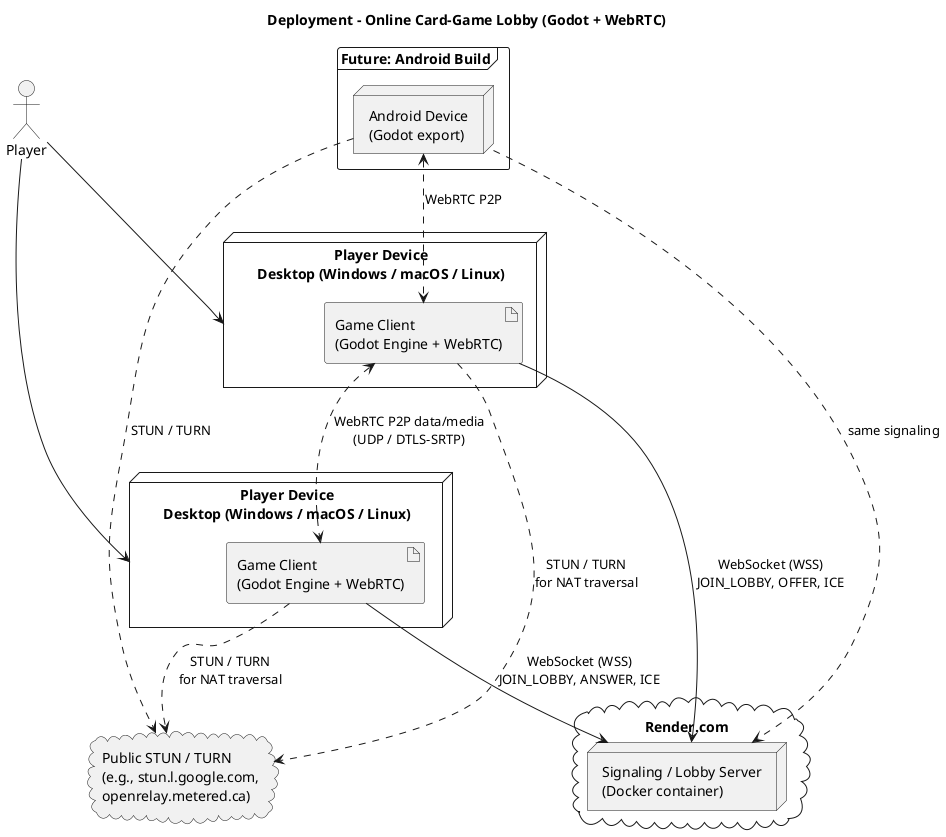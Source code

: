 @startuml
title Deployment – Online Card-Game Lobby (Godot + WebRTC)

/'──────────  Clients  ──────────'/
actor Player
node "Player Device\nDesktop (Windows / macOS / Linux)" as ClientA {
  artifact "Game Client\n(Godot Engine + WebRTC)" as GameA
}
node "Player Device\nDesktop (Windows / macOS / Linux)" as ClientB {
  artifact "Game Client\n(Godot Engine + WebRTC)" as GameB
}
Player -down-> ClientA
Player -down-> ClientB

/'──────────  Backend  ──────────'/
cloud "Render.com" {
  node "Signaling / Lobby Server\n(Docker container)" as SigSrv
}

/'──────────  External services  ──────────'/
cloud "Public STUN / TURN\n(e.g., stun.l.google.com,\nopenrelay.metered.ca)" as StunTurn

/'──────────  Connections  ──────────'/
GameA --> SigSrv : WebSocket (WSS)\nJOIN_LOBBY, OFFER, ICE
GameB --> SigSrv : WebSocket (WSS)\nJOIN_LOBBY, ANSWER, ICE

GameA ..> StunTurn : STUN / TURN\nfor NAT traversal
GameB ..> StunTurn : STUN / TURN\nfor NAT traversal

GameA <..> GameB : WebRTC P2P data/media\n(UDP / DTLS-SRTP)

/'──────────  Planned Expansion  ──────────'/
frame "Future: Android Build" {
  node "Android Device\n(Godot export)" as AndroidClient
  AndroidClient ..> SigSrv : same signaling
  AndroidClient ..> StunTurn : STUN / TURN
  AndroidClient <..> GameA : WebRTC P2P
}

@enduml
